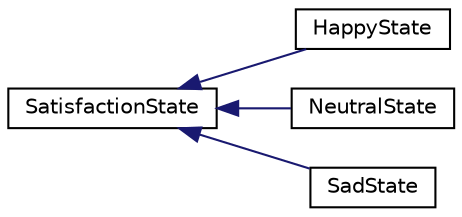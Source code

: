 digraph "Graphical Class Hierarchy"
{
 // LATEX_PDF_SIZE
  edge [fontname="Helvetica",fontsize="10",labelfontname="Helvetica",labelfontsize="10"];
  node [fontname="Helvetica",fontsize="10",shape=record];
  rankdir="LR";
  Node0 [label="SatisfactionState",height=0.2,width=0.4,color="black", fillcolor="white", style="filled",URL="$classSatisfactionState.html",tooltip="Abstract class representing the satisfaction state of a citizen."];
  Node0 -> Node1 [dir="back",color="midnightblue",fontsize="10",style="solid",fontname="Helvetica"];
  Node1 [label="HappyState",height=0.2,width=0.4,color="black", fillcolor="white", style="filled",URL="$classHappyState.html",tooltip="Represents a state of high satisfaction for a citizen."];
  Node0 -> Node2 [dir="back",color="midnightblue",fontsize="10",style="solid",fontname="Helvetica"];
  Node2 [label="NeutralState",height=0.2,width=0.4,color="black", fillcolor="white", style="filled",URL="$classNeutralState.html",tooltip=" "];
  Node0 -> Node3 [dir="back",color="midnightblue",fontsize="10",style="solid",fontname="Helvetica"];
  Node3 [label="SadState",height=0.2,width=0.4,color="black", fillcolor="white", style="filled",URL="$classSadState.html",tooltip="Represents a state of low satisfaction for a citizen."];
}
